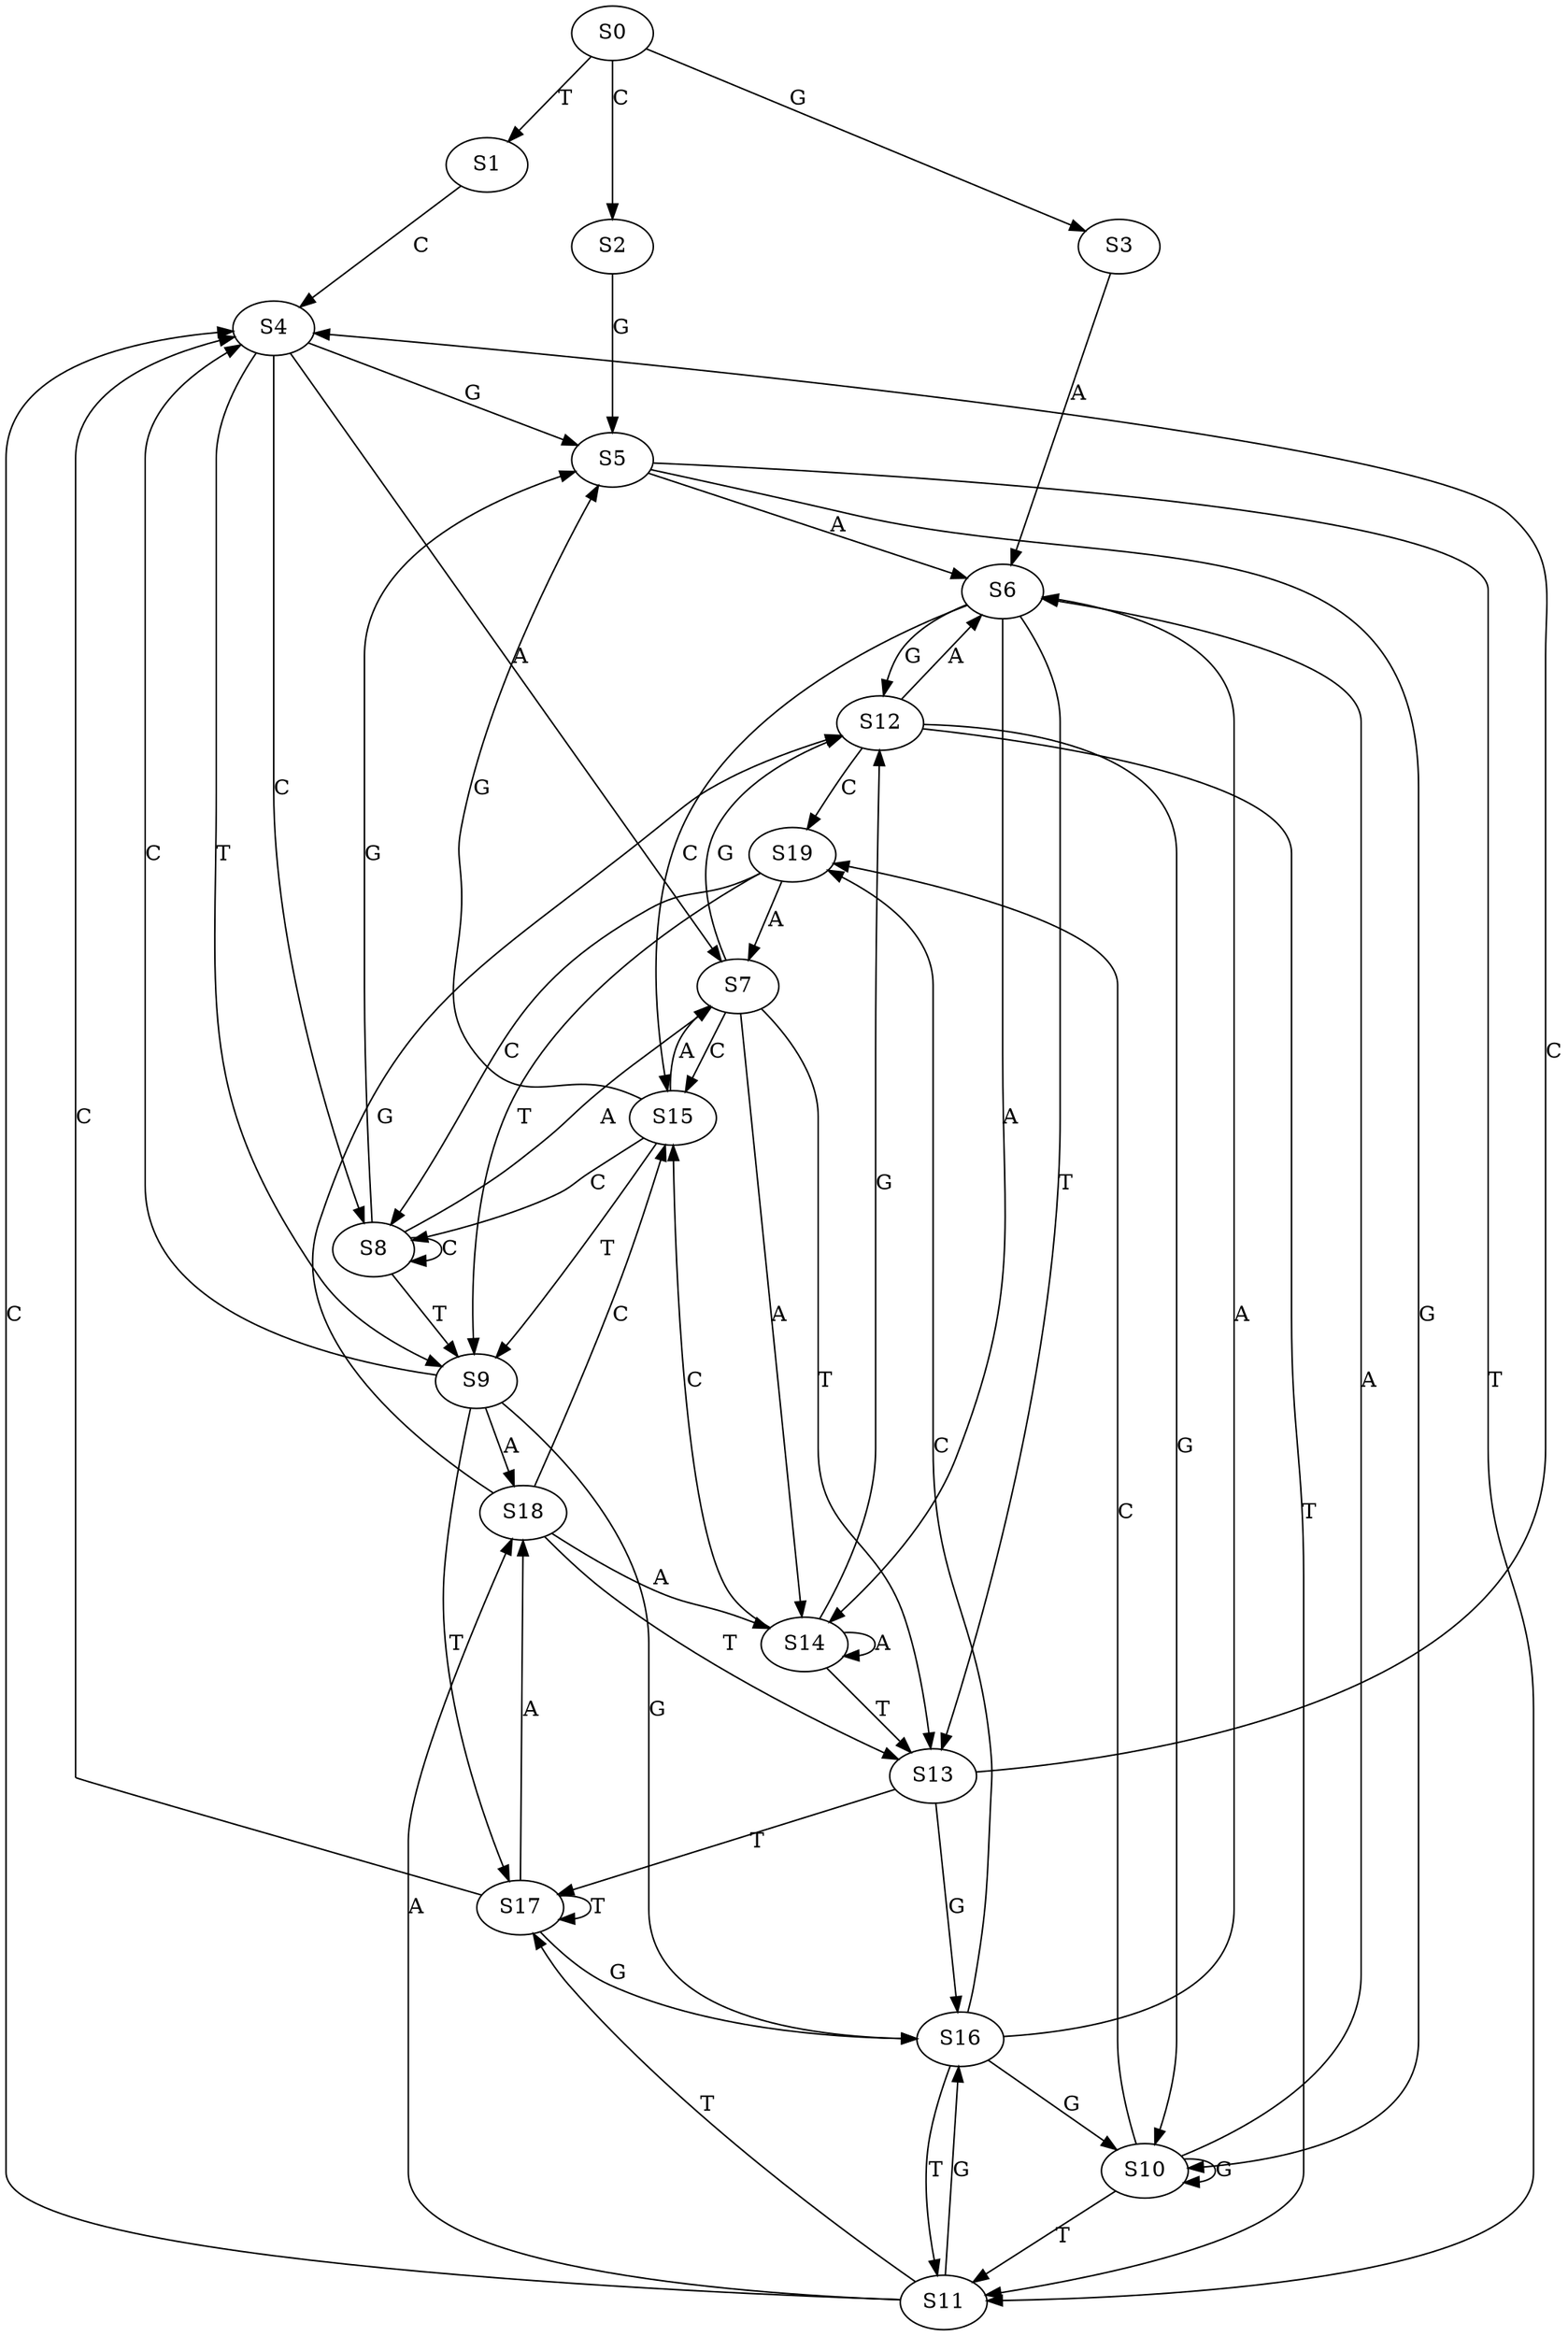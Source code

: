 strict digraph  {
	S0 -> S1 [ label = T ];
	S0 -> S2 [ label = C ];
	S0 -> S3 [ label = G ];
	S1 -> S4 [ label = C ];
	S2 -> S5 [ label = G ];
	S3 -> S6 [ label = A ];
	S4 -> S7 [ label = A ];
	S4 -> S8 [ label = C ];
	S4 -> S9 [ label = T ];
	S4 -> S5 [ label = G ];
	S5 -> S10 [ label = G ];
	S5 -> S6 [ label = A ];
	S5 -> S11 [ label = T ];
	S6 -> S12 [ label = G ];
	S6 -> S13 [ label = T ];
	S6 -> S14 [ label = A ];
	S6 -> S15 [ label = C ];
	S7 -> S14 [ label = A ];
	S7 -> S15 [ label = C ];
	S7 -> S13 [ label = T ];
	S7 -> S12 [ label = G ];
	S8 -> S7 [ label = A ];
	S8 -> S9 [ label = T ];
	S8 -> S5 [ label = G ];
	S8 -> S8 [ label = C ];
	S9 -> S16 [ label = G ];
	S9 -> S17 [ label = T ];
	S9 -> S4 [ label = C ];
	S9 -> S18 [ label = A ];
	S10 -> S11 [ label = T ];
	S10 -> S10 [ label = G ];
	S10 -> S6 [ label = A ];
	S10 -> S19 [ label = C ];
	S11 -> S18 [ label = A ];
	S11 -> S4 [ label = C ];
	S11 -> S17 [ label = T ];
	S11 -> S16 [ label = G ];
	S12 -> S11 [ label = T ];
	S12 -> S19 [ label = C ];
	S12 -> S10 [ label = G ];
	S12 -> S6 [ label = A ];
	S13 -> S17 [ label = T ];
	S13 -> S4 [ label = C ];
	S13 -> S16 [ label = G ];
	S14 -> S12 [ label = G ];
	S14 -> S15 [ label = C ];
	S14 -> S14 [ label = A ];
	S14 -> S13 [ label = T ];
	S15 -> S8 [ label = C ];
	S15 -> S7 [ label = A ];
	S15 -> S5 [ label = G ];
	S15 -> S9 [ label = T ];
	S16 -> S10 [ label = G ];
	S16 -> S11 [ label = T ];
	S16 -> S19 [ label = C ];
	S16 -> S6 [ label = A ];
	S17 -> S4 [ label = C ];
	S17 -> S16 [ label = G ];
	S17 -> S18 [ label = A ];
	S17 -> S17 [ label = T ];
	S18 -> S12 [ label = G ];
	S18 -> S14 [ label = A ];
	S18 -> S15 [ label = C ];
	S18 -> S13 [ label = T ];
	S19 -> S8 [ label = C ];
	S19 -> S7 [ label = A ];
	S19 -> S9 [ label = T ];
}
